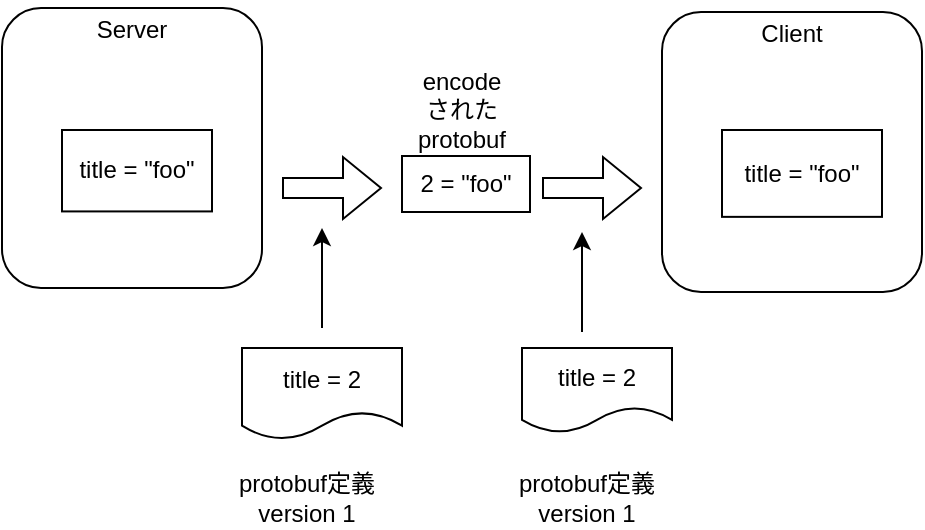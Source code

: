 <mxfile version="15.5.4" type="device" pages="3"><diagram id="vbO8nEQ5Zz1R-WQVFt9b" name="Page-1"><mxGraphModel dx="1038" dy="660" grid="1" gridSize="10" guides="1" tooltips="1" connect="1" arrows="1" fold="1" page="1" pageScale="1" pageWidth="827" pageHeight="1169" math="0" shadow="0"><root><mxCell id="0"/><mxCell id="1" parent="0"/><mxCell id="LHL9QeJ45iRtLrzNin0e-1" value="" style="rounded=1;whiteSpace=wrap;html=1;fillColor=default;" parent="1" vertex="1"><mxGeometry x="110" y="150" width="130" height="140" as="geometry"/></mxCell><mxCell id="LHL9QeJ45iRtLrzNin0e-2" value="Server" style="text;html=1;strokeColor=none;fillColor=none;align=center;verticalAlign=middle;whiteSpace=wrap;rounded=0;" parent="1" vertex="1"><mxGeometry x="145" y="146" width="60" height="30" as="geometry"/></mxCell><mxCell id="LHL9QeJ45iRtLrzNin0e-3" value="" style="rounded=1;whiteSpace=wrap;html=1;fillColor=default;" parent="1" vertex="1"><mxGeometry x="440" y="152" width="130" height="140" as="geometry"/></mxCell><mxCell id="LHL9QeJ45iRtLrzNin0e-4" value="Client" style="text;html=1;strokeColor=none;fillColor=none;align=center;verticalAlign=middle;whiteSpace=wrap;rounded=0;" parent="1" vertex="1"><mxGeometry x="475" y="148" width="60" height="30" as="geometry"/></mxCell><mxCell id="LHL9QeJ45iRtLrzNin0e-5" value="" style="shape=flexArrow;endArrow=classic;html=1;rounded=0;" parent="1" edge="1"><mxGeometry width="50" height="50" relative="1" as="geometry"><mxPoint x="250" y="240" as="sourcePoint"/><mxPoint x="300" y="240" as="targetPoint"/></mxGeometry></mxCell><mxCell id="LHL9QeJ45iRtLrzNin0e-6" value="" style="shape=flexArrow;endArrow=classic;html=1;rounded=0;" parent="1" edge="1"><mxGeometry width="50" height="50" relative="1" as="geometry"><mxPoint x="380" y="240" as="sourcePoint"/><mxPoint x="430" y="240" as="targetPoint"/></mxGeometry></mxCell><mxCell id="LHL9QeJ45iRtLrzNin0e-7" value="title = &quot;foo&quot;" style="rounded=0;whiteSpace=wrap;html=1;fillColor=default;" parent="1" vertex="1"><mxGeometry x="140" y="211" width="75" height="40.71" as="geometry"/></mxCell><mxCell id="LHL9QeJ45iRtLrzNin0e-8" value="2 = &quot;foo&quot;" style="rounded=0;whiteSpace=wrap;html=1;fillColor=default;" parent="1" vertex="1"><mxGeometry x="310" y="224" width="64" height="28" as="geometry"/></mxCell><mxCell id="LHL9QeJ45iRtLrzNin0e-9" value="title = 2" style="shape=document;whiteSpace=wrap;html=1;boundedLbl=1;fillColor=default;" parent="1" vertex="1"><mxGeometry x="230" y="320" width="80" height="45.71" as="geometry"/></mxCell><mxCell id="LHL9QeJ45iRtLrzNin0e-10" value="title = 2" style="shape=document;whiteSpace=wrap;html=1;boundedLbl=1;fillColor=default;" parent="1" vertex="1"><mxGeometry x="370" y="320" width="75" height="42.25" as="geometry"/></mxCell><mxCell id="LHL9QeJ45iRtLrzNin0e-13" value="" style="endArrow=classic;html=1;rounded=0;" parent="1" edge="1"><mxGeometry width="50" height="50" relative="1" as="geometry"><mxPoint x="270" y="310" as="sourcePoint"/><mxPoint x="270" y="260" as="targetPoint"/></mxGeometry></mxCell><mxCell id="LHL9QeJ45iRtLrzNin0e-14" value="" style="endArrow=classic;html=1;rounded=0;" parent="1" edge="1"><mxGeometry width="50" height="50" relative="1" as="geometry"><mxPoint x="400" y="312" as="sourcePoint"/><mxPoint x="400" y="262" as="targetPoint"/></mxGeometry></mxCell><mxCell id="LHL9QeJ45iRtLrzNin0e-15" value="title = &quot;foo&quot;" style="rounded=0;whiteSpace=wrap;html=1;fillColor=default;" parent="1" vertex="1"><mxGeometry x="470" y="211" width="80" height="43.43" as="geometry"/></mxCell><mxCell id="OxoI4dlhDc5J8_VijOyp-1" value="protobuf定義&lt;br&gt;version 1" style="text;html=1;strokeColor=none;fillColor=none;align=center;verticalAlign=middle;whiteSpace=wrap;rounded=0;" parent="1" vertex="1"><mxGeometry x="220" y="380" width="85" height="30" as="geometry"/></mxCell><mxCell id="OxoI4dlhDc5J8_VijOyp-2" value="&lt;div&gt;encode&lt;/div&gt;&lt;div&gt;されたprotobuf&lt;br&gt;&lt;/div&gt;" style="text;html=1;strokeColor=none;fillColor=none;align=center;verticalAlign=middle;whiteSpace=wrap;rounded=0;" parent="1" vertex="1"><mxGeometry x="310" y="186" width="60" height="30" as="geometry"/></mxCell><mxCell id="OxoI4dlhDc5J8_VijOyp-3" value="protobuf定義&lt;br&gt;version 1" style="text;html=1;strokeColor=none;fillColor=none;align=center;verticalAlign=middle;whiteSpace=wrap;rounded=0;" parent="1" vertex="1"><mxGeometry x="360" y="380" width="85" height="30" as="geometry"/></mxCell></root></mxGraphModel></diagram><diagram id="1CmyvnA5okrqwcUaa1Uy" name="Page-2"><mxGraphModel dx="1038" dy="660" grid="1" gridSize="10" guides="1" tooltips="1" connect="1" arrows="1" fold="1" page="1" pageScale="1" pageWidth="827" pageHeight="1169" math="0" shadow="0"><root><mxCell id="apEh3BiJnHJ_-wWvaLw4-0"/><mxCell id="apEh3BiJnHJ_-wWvaLw4-1" parent="apEh3BiJnHJ_-wWvaLw4-0"/><mxCell id="apEh3BiJnHJ_-wWvaLw4-2" value="" style="rounded=1;whiteSpace=wrap;html=1;fillColor=default;" parent="apEh3BiJnHJ_-wWvaLw4-1" vertex="1"><mxGeometry x="110" y="150" width="130" height="140" as="geometry"/></mxCell><mxCell id="apEh3BiJnHJ_-wWvaLw4-3" value="Server" style="text;html=1;strokeColor=none;fillColor=none;align=center;verticalAlign=middle;whiteSpace=wrap;rounded=0;" parent="apEh3BiJnHJ_-wWvaLw4-1" vertex="1"><mxGeometry x="145" y="146" width="60" height="30" as="geometry"/></mxCell><mxCell id="apEh3BiJnHJ_-wWvaLw4-4" value="" style="rounded=1;whiteSpace=wrap;html=1;fillColor=default;" parent="apEh3BiJnHJ_-wWvaLw4-1" vertex="1"><mxGeometry x="440" y="152" width="130" height="140" as="geometry"/></mxCell><mxCell id="apEh3BiJnHJ_-wWvaLw4-5" value="Client" style="text;html=1;strokeColor=none;fillColor=none;align=center;verticalAlign=middle;whiteSpace=wrap;rounded=0;" parent="apEh3BiJnHJ_-wWvaLw4-1" vertex="1"><mxGeometry x="475" y="148" width="60" height="30" as="geometry"/></mxCell><mxCell id="apEh3BiJnHJ_-wWvaLw4-6" value="" style="shape=flexArrow;endArrow=classic;html=1;rounded=0;" parent="apEh3BiJnHJ_-wWvaLw4-1" edge="1"><mxGeometry width="50" height="50" relative="1" as="geometry"><mxPoint x="250" y="240" as="sourcePoint"/><mxPoint x="300" y="240" as="targetPoint"/></mxGeometry></mxCell><mxCell id="apEh3BiJnHJ_-wWvaLw4-7" value="" style="shape=flexArrow;endArrow=classic;html=1;rounded=0;" parent="apEh3BiJnHJ_-wWvaLw4-1" edge="1"><mxGeometry width="50" height="50" relative="1" as="geometry"><mxPoint x="380" y="240" as="sourcePoint"/><mxPoint x="430" y="240" as="targetPoint"/></mxGeometry></mxCell><mxCell id="apEh3BiJnHJ_-wWvaLw4-8" value="title = &quot;foo&quot;" style="rounded=0;whiteSpace=wrap;html=1;fillColor=default;" parent="apEh3BiJnHJ_-wWvaLw4-1" vertex="1"><mxGeometry x="140" y="211" width="75" height="40.71" as="geometry"/></mxCell><mxCell id="apEh3BiJnHJ_-wWvaLw4-9" value="2 = &quot;foo&quot;" style="rounded=0;whiteSpace=wrap;html=1;fillColor=default;" parent="apEh3BiJnHJ_-wWvaLw4-1" vertex="1"><mxGeometry x="310" y="224" width="64" height="28" as="geometry"/></mxCell><mxCell id="apEh3BiJnHJ_-wWvaLw4-10" value="title = 2" style="shape=document;whiteSpace=wrap;html=1;boundedLbl=1;fillColor=default;" parent="apEh3BiJnHJ_-wWvaLw4-1" vertex="1"><mxGeometry x="220" y="320" width="90" height="51.43" as="geometry"/></mxCell><mxCell id="apEh3BiJnHJ_-wWvaLw4-11" value="title_name = 2" style="shape=document;whiteSpace=wrap;html=1;boundedLbl=1;fillColor=default;" parent="apEh3BiJnHJ_-wWvaLw4-1" vertex="1"><mxGeometry x="360" y="320" width="85" height="47.89" as="geometry"/></mxCell><mxCell id="apEh3BiJnHJ_-wWvaLw4-12" value="" style="endArrow=classic;html=1;rounded=0;" parent="apEh3BiJnHJ_-wWvaLw4-1" edge="1"><mxGeometry width="50" height="50" relative="1" as="geometry"><mxPoint x="270" y="310" as="sourcePoint"/><mxPoint x="270" y="260" as="targetPoint"/></mxGeometry></mxCell><mxCell id="apEh3BiJnHJ_-wWvaLw4-13" value="" style="endArrow=classic;html=1;rounded=0;" parent="apEh3BiJnHJ_-wWvaLw4-1" edge="1"><mxGeometry width="50" height="50" relative="1" as="geometry"><mxPoint x="400" y="312" as="sourcePoint"/><mxPoint x="400" y="262" as="targetPoint"/></mxGeometry></mxCell><mxCell id="apEh3BiJnHJ_-wWvaLw4-14" value="title_name = &quot;foo&quot;" style="rounded=0;whiteSpace=wrap;html=1;fillColor=default;" parent="apEh3BiJnHJ_-wWvaLw4-1" vertex="1"><mxGeometry x="470" y="211" width="80" height="43.43" as="geometry"/></mxCell><mxCell id="T-T7SK1NG355Xuh0X-s1-0" value="protobuf定義&lt;br&gt;version 1" style="text;html=1;strokeColor=none;fillColor=none;align=center;verticalAlign=middle;whiteSpace=wrap;rounded=0;" parent="apEh3BiJnHJ_-wWvaLw4-1" vertex="1"><mxGeometry x="220" y="380" width="85" height="30" as="geometry"/></mxCell><mxCell id="T-T7SK1NG355Xuh0X-s1-1" value="&lt;div&gt;encode&lt;/div&gt;&lt;div&gt;されたprotobuf&lt;br&gt;&lt;/div&gt;" style="text;html=1;strokeColor=none;fillColor=none;align=center;verticalAlign=middle;whiteSpace=wrap;rounded=0;" parent="apEh3BiJnHJ_-wWvaLw4-1" vertex="1"><mxGeometry x="310" y="186" width="60" height="30" as="geometry"/></mxCell><mxCell id="T-T7SK1NG355Xuh0X-s1-2" value="protobuf定義&lt;br&gt;version 2" style="text;html=1;strokeColor=none;fillColor=none;align=center;verticalAlign=middle;whiteSpace=wrap;rounded=0;" parent="apEh3BiJnHJ_-wWvaLw4-1" vertex="1"><mxGeometry x="360" y="380" width="85" height="30" as="geometry"/></mxCell></root></mxGraphModel></diagram><diagram id="Sl-O024Y79mjGPRCUQ-S" name="Page-3"><mxGraphModel dx="1038" dy="660" grid="1" gridSize="10" guides="1" tooltips="1" connect="1" arrows="1" fold="1" page="1" pageScale="1" pageWidth="827" pageHeight="1169" math="0" shadow="0"><root><mxCell id="duJoujz42vHBkONd-7Ig-0"/><mxCell id="duJoujz42vHBkONd-7Ig-1" parent="duJoujz42vHBkONd-7Ig-0"/><mxCell id="duJoujz42vHBkONd-7Ig-2" value="&lt;div style=&quot;font-size: 17px&quot;&gt;{&lt;/div&gt;&lt;div style=&quot;font-size: 17px&quot;&gt;&amp;nbsp; title: &quot;foo&quot;,&lt;/div&gt;&lt;div style=&quot;font-size: 17px&quot;&gt;&amp;nbsp; format: &quot;bar&quot;,&lt;/div&gt;&lt;div style=&quot;font-size: 17px&quot;&gt;&amp;nbsp; scripts: [&lt;/div&gt;&lt;div style=&quot;font-size: 17px&quot;&gt;&amp;nbsp;&amp;nbsp;&amp;nbsp; &quot;...&quot;,&lt;/div&gt;&lt;div style=&quot;font-size: 17px&quot;&gt;&amp;nbsp;&amp;nbsp;&amp;nbsp; &quot;...&quot;&lt;br&gt;&lt;/div&gt;&lt;div style=&quot;font-size: 17px&quot;&gt;&amp;nbsp; ],&lt;/div&gt;&lt;div style=&quot;font-size: 17px&quot;&gt;&amp;nbsp; schedule: {&lt;/div&gt;&lt;div style=&quot;font-size: 17px&quot;&gt;&amp;nbsp;&amp;nbsp;&amp;nbsp; events: [&lt;/div&gt;&lt;div style=&quot;font-size: 17px&quot;&gt;&amp;nbsp;&amp;nbsp;&amp;nbsp;&amp;nbsp;&amp;nbsp; {...},&lt;/div&gt;&lt;div style=&quot;font-size: 17px&quot;&gt;&amp;nbsp;&amp;nbsp;&amp;nbsp; ]&lt;br&gt;&lt;/div&gt;&lt;div style=&quot;font-size: 17px&quot;&gt;&amp;nbsp; }&lt;/div&gt;&lt;div style=&quot;font-size: 17px&quot;&gt;}&lt;br style=&quot;font-size: 17px&quot;&gt;&lt;/div&gt;" style="rounded=1;whiteSpace=wrap;html=1;align=left;fontFamily=Courier New;fontSize=17;arcSize=9;" parent="duJoujz42vHBkONd-7Ig-1" vertex="1"><mxGeometry x="100" y="130" width="180" height="290" as="geometry"/></mxCell><mxCell id="duJoujz42vHBkONd-7Ig-3" value="" style="shape=flexArrow;endArrow=classic;html=1;rounded=0;fontFamily=Courier New;fontSize=17;" parent="duJoujz42vHBkONd-7Ig-1" edge="1"><mxGeometry width="50" height="50" relative="1" as="geometry"><mxPoint x="330" y="274.5" as="sourcePoint"/><mxPoint x="500" y="274" as="targetPoint"/></mxGeometry></mxCell><mxCell id="duJoujz42vHBkONd-7Ig-5" value="mask: [&quot;title&quot;,&quot;format&quot;]" style="whiteSpace=wrap;html=1;shape=mxgraph.basic.rectCallout;dx=60;dy=14;boundedLbl=1;fontFamily=Courier New;fontSize=17;align=left;" parent="duJoujz42vHBkONd-7Ig-1" vertex="1"><mxGeometry x="320" y="200" width="200" height="70" as="geometry"/></mxCell><mxCell id="duJoujz42vHBkONd-7Ig-6" value="&lt;div style=&quot;font-size: 17px&quot;&gt;{&lt;/div&gt;&lt;div style=&quot;font-size: 17px&quot;&gt;&amp;nbsp; title: &quot;foo&quot;,&lt;/div&gt;&lt;div style=&quot;font-size: 17px&quot;&gt;&amp;nbsp; format: &quot;bar&quot;&lt;/div&gt;}" style="rounded=1;whiteSpace=wrap;html=1;align=left;fontFamily=Courier New;fontSize=17;arcSize=10;" parent="duJoujz42vHBkONd-7Ig-1" vertex="1"><mxGeometry x="540" y="205" width="180" height="140" as="geometry"/></mxCell></root></mxGraphModel></diagram></mxfile>